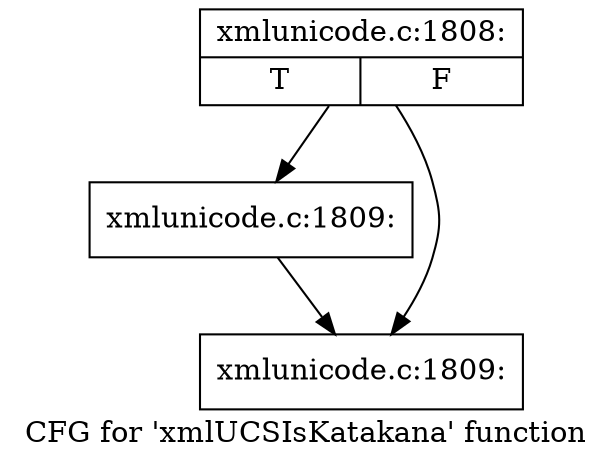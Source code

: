 digraph "CFG for 'xmlUCSIsKatakana' function" {
	label="CFG for 'xmlUCSIsKatakana' function";

	Node0x4e563e0 [shape=record,label="{xmlunicode.c:1808:|{<s0>T|<s1>F}}"];
	Node0x4e563e0 -> Node0x4e56920;
	Node0x4e563e0 -> Node0x4e568d0;
	Node0x4e56920 [shape=record,label="{xmlunicode.c:1809:}"];
	Node0x4e56920 -> Node0x4e568d0;
	Node0x4e568d0 [shape=record,label="{xmlunicode.c:1809:}"];
}
